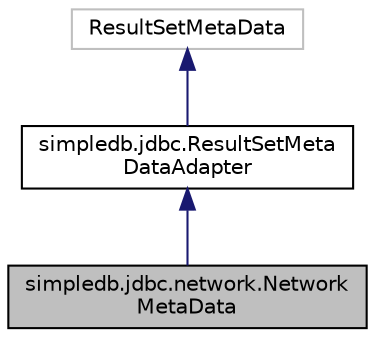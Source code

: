 digraph "simpledb.jdbc.network.NetworkMetaData"
{
  edge [fontname="Helvetica",fontsize="10",labelfontname="Helvetica",labelfontsize="10"];
  node [fontname="Helvetica",fontsize="10",shape=record];
  Node0 [label="simpledb.jdbc.network.Network\lMetaData",height=0.2,width=0.4,color="black", fillcolor="grey75", style="filled", fontcolor="black"];
  Node1 -> Node0 [dir="back",color="midnightblue",fontsize="10",style="solid"];
  Node1 [label="simpledb.jdbc.ResultSetMeta\lDataAdapter",height=0.2,width=0.4,color="black", fillcolor="white", style="filled",URL="$classsimpledb_1_1jdbc_1_1ResultSetMetaDataAdapter.html"];
  Node2 -> Node1 [dir="back",color="midnightblue",fontsize="10",style="solid"];
  Node2 [label="ResultSetMetaData",height=0.2,width=0.4,color="grey75", fillcolor="white", style="filled"];
}
